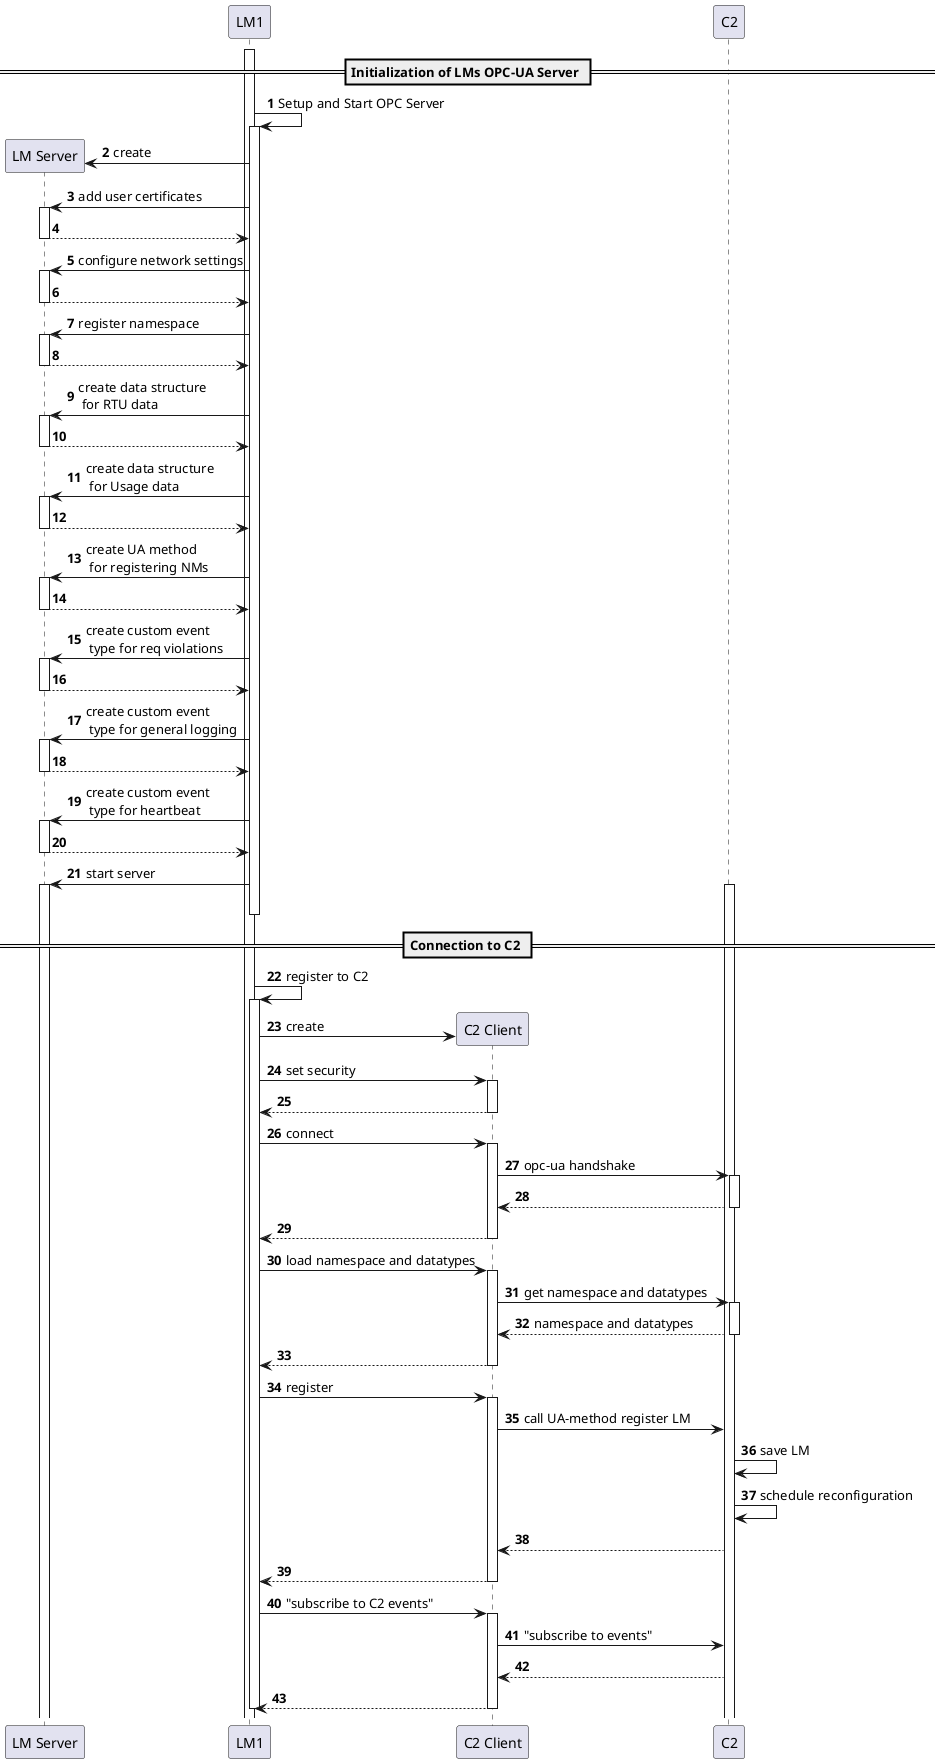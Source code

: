 @startuml
'https://plantuml.com/sequence-diagram

autonumber
participant "LM Server" as server order 0
participant LM1 order 1
participant "C2 Client" as Client order 2
participant C2 order 3

activate LM1

== Initialization of LMs OPC-UA Server ==

LM1 -> LM1 : Setup and Start OPC Server
activate LM1
LM1 -> server ** : create
LM1 -> server : add user certificates
activate server
server --> LM1
deactivate server
LM1 -> server : configure network settings
activate server
server --> LM1
deactivate server
LM1 -> server : register namespace
activate server
server --> LM1
deactivate server
LM1 -> server : create data structure\n for RTU data
activate server
server --> LM1
deactivate server
LM1 -> server : create data structure\n for Usage data
activate server
server --> LM1
deactivate server
LM1 -> server : create UA method\n for registering NMs
activate server
server --> LM1
deactivate server
LM1 -> server : create custom event\n type for req violations
activate server
server --> LM1
deactivate server
LM1 -> server : create custom event\n type for general logging
activate server
server --> LM1
deactivate server
LM1 -> server : create custom event\n type for heartbeat
activate server
server --> LM1
deactivate server
LM1 -> server : start server
activate server
'LM1 -> server :
deactivate LM1

== Connection to C2 ==
activate C2
LM1 -> LM1 : register to C2
activate LM1
LM1 -> Client **: create
'activate Client
'deactivate Client

LM1 -> Client : set security
activate Client
Client --> LM1
deactivate Client

LM1 -> Client : connect
activate Client
Client -> C2 : opc-ua handshake
activate C2
C2 --> Client
deactivate C2
Client --> LM1
deactivate Client


LM1 -> Client : load namespace and datatypes
activate Client
Client -> C2 : get namespace and datatypes
activate C2
C2 --> Client : namespace and datatypes
deactivate C2
Client --> LM1
deactivate Client

LM1 -> Client : register
activate Client
Client -> C2 : call UA-method register LM
C2 -> C2 : save LM
C2 -> C2 : schedule reconfiguration
C2 --> Client
Client --> LM1
deactivate Client

LM1 -> Client : "subscribe to C2 events"
activate Client
Client -> C2 : "subscribe to events"
C2 --> Client
Client --> LM1
deactivate Client

deactivate LM1


@enduml